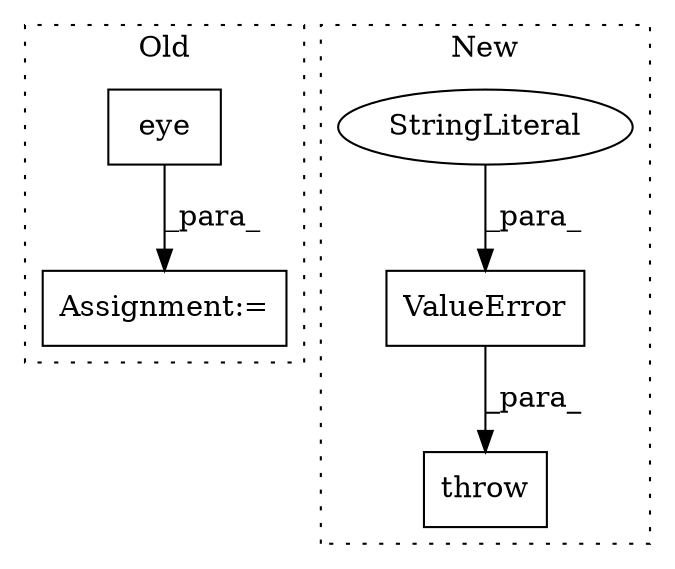 digraph G {
subgraph cluster0 {
1 [label="eye" a="32" s="966,977" l="4,1" shape="box"];
5 [label="Assignment:=" a="7" s="959" l="1" shape="box"];
label = "Old";
style="dotted";
}
subgraph cluster1 {
2 [label="ValueError" a="32" s="962,1051" l="11,1" shape="box"];
3 [label="StringLiteral" a="45" s="973" l="78" shape="ellipse"];
4 [label="throw" a="53" s="956" l="6" shape="box"];
label = "New";
style="dotted";
}
1 -> 5 [label="_para_"];
2 -> 4 [label="_para_"];
3 -> 2 [label="_para_"];
}